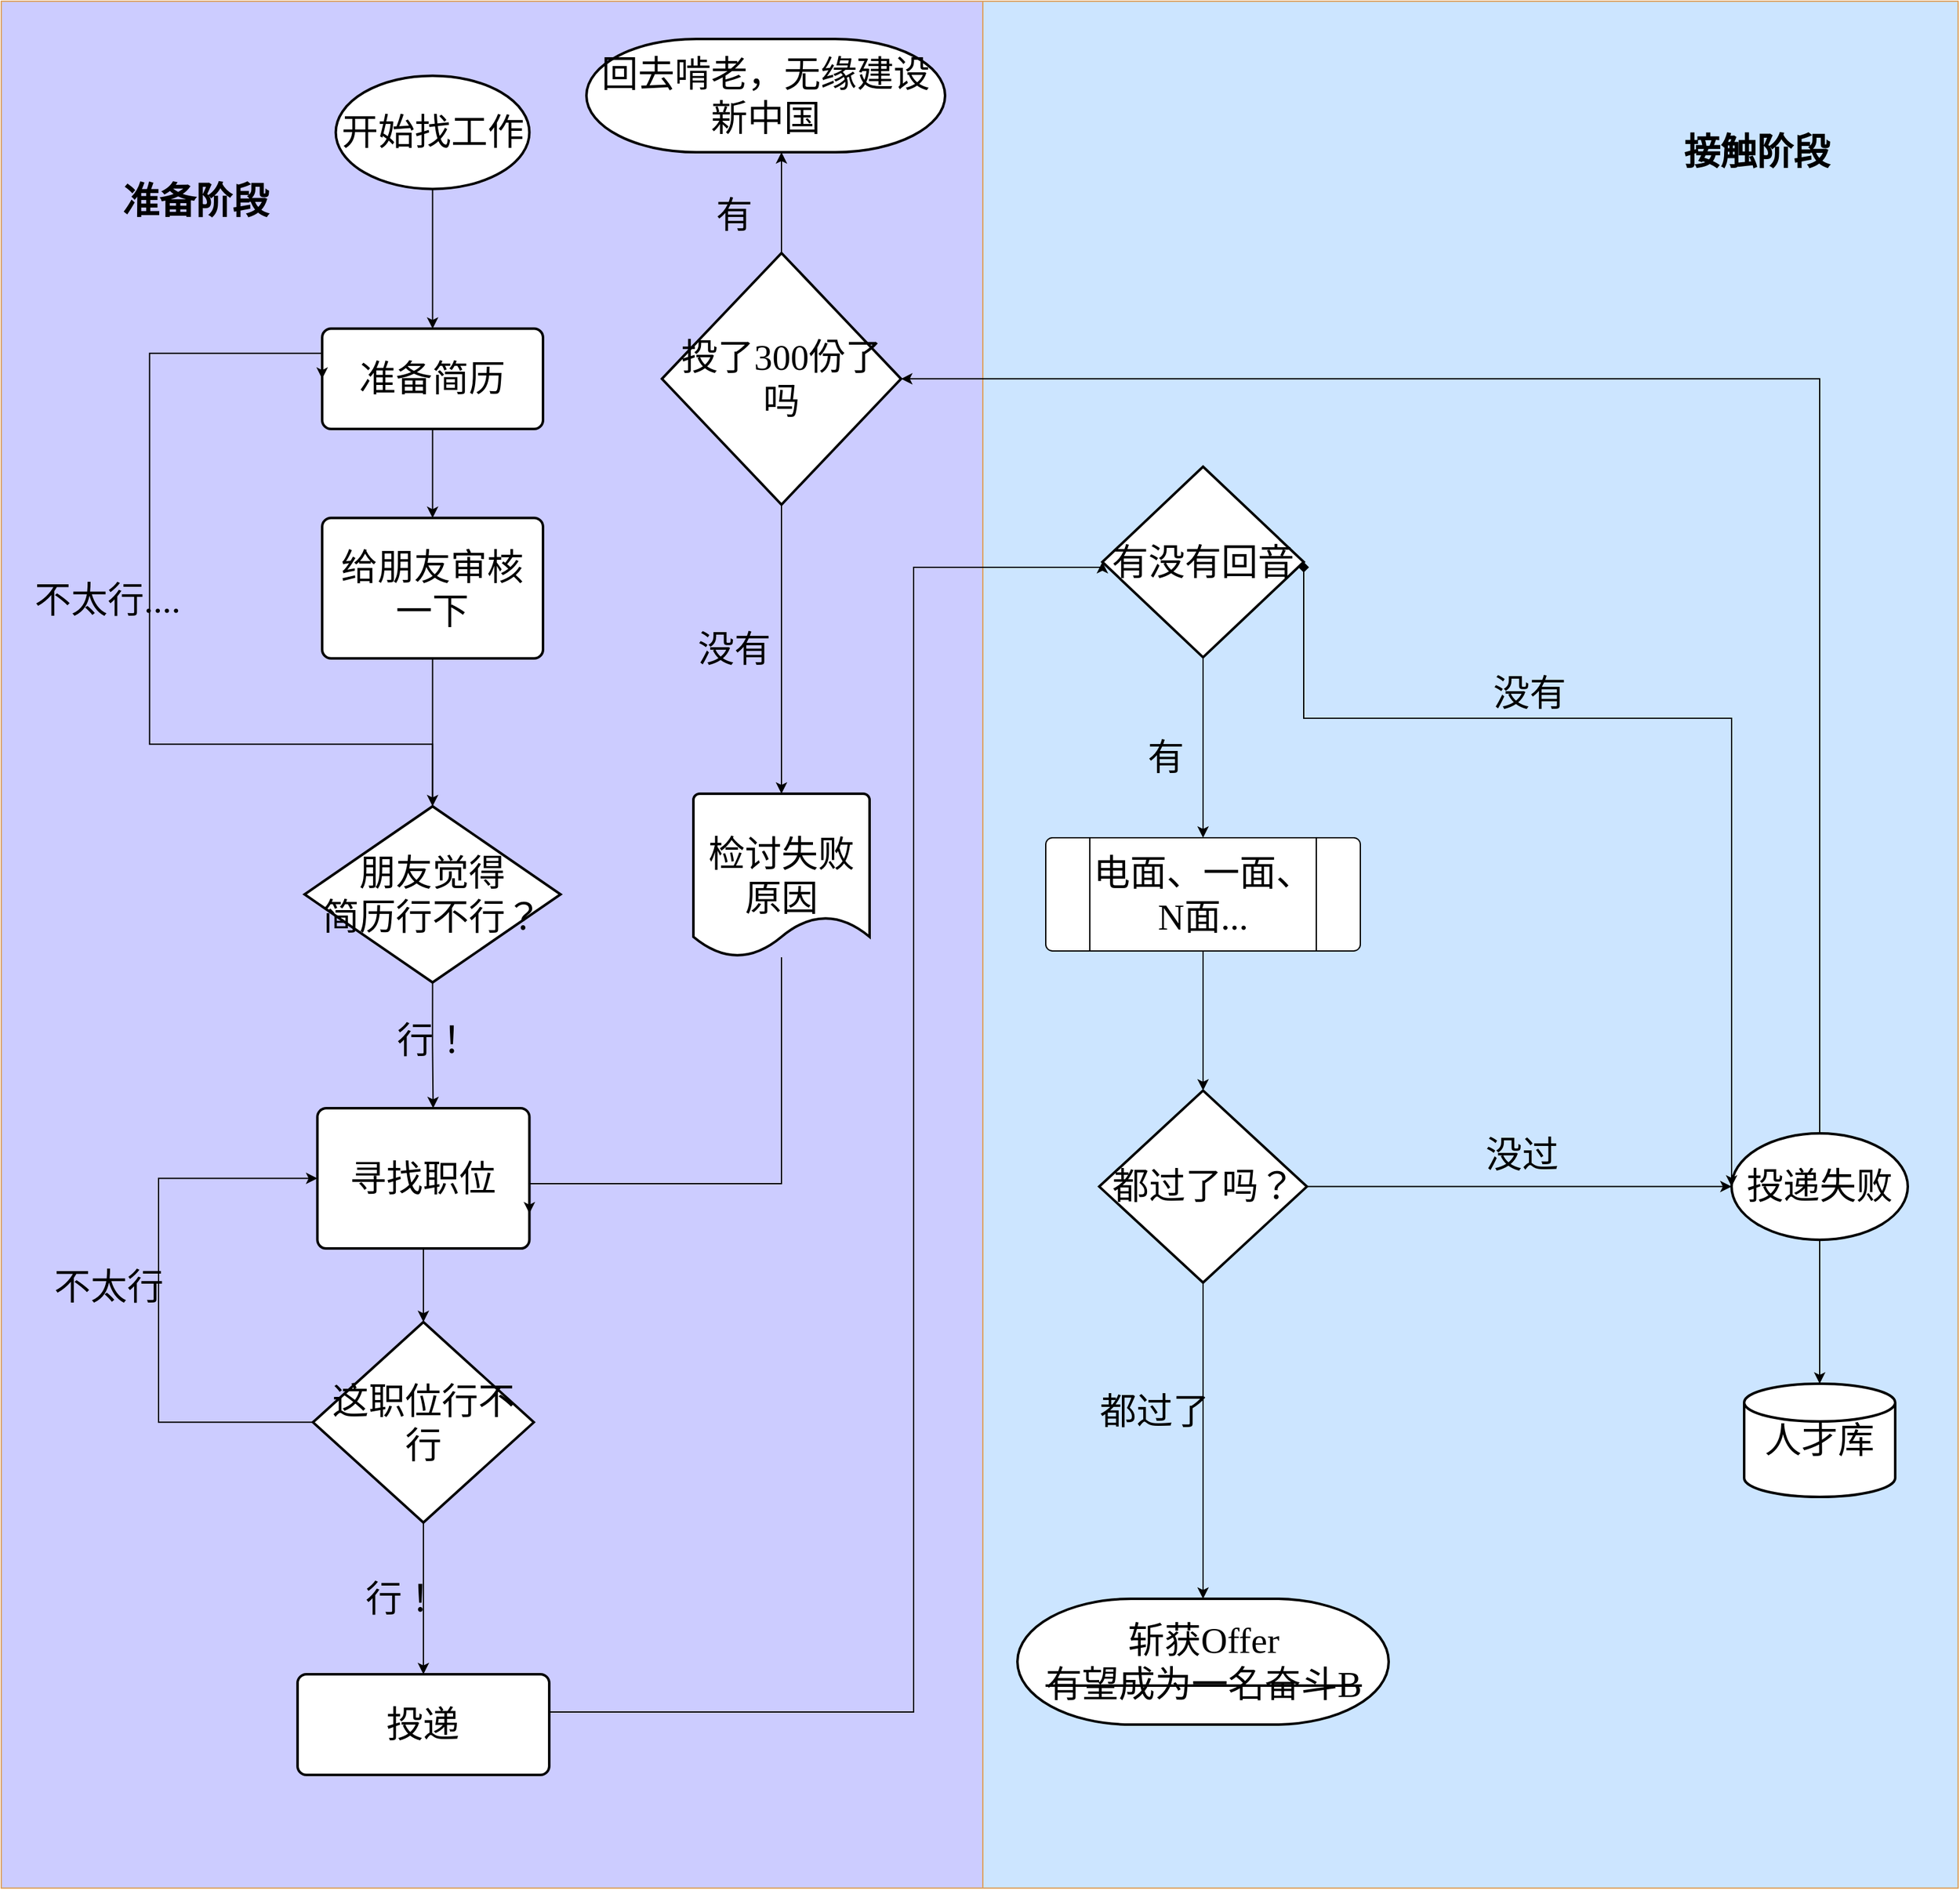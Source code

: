 <mxfile version="13.6.2" type="github">
  <diagram id="C5RBs43oDa-KdzZeNtuy" name="Page-1">
    <mxGraphModel dx="4701" dy="2889" grid="1" gridSize="10" guides="1" tooltips="1" connect="1" arrows="1" fold="1" page="1" pageScale="1" pageWidth="827" pageHeight="1169" math="0" shadow="0">
      <root>
        <mxCell id="WIyWlLk6GJQsqaUBKTNV-0" />
        <mxCell id="WIyWlLk6GJQsqaUBKTNV-1" parent="WIyWlLk6GJQsqaUBKTNV-0" />
        <mxCell id="NFNQKHVkb_bmbVsBZRoB-101" value="" style="group;fontSize=29;" vertex="1" connectable="0" parent="WIyWlLk6GJQsqaUBKTNV-1">
          <mxGeometry x="-1605" y="-20" width="1555" height="1500" as="geometry" />
        </mxCell>
        <mxCell id="NFNQKHVkb_bmbVsBZRoB-70" value="" style="rounded=0;whiteSpace=wrap;html=1;labelBackgroundColor=none;sketch=0;strokeColor=#DDA15E;fontFamily=Georgia;fontSize=29;fontColor=#000000;fillColor=#CCE5FF;movable=0;" vertex="1" parent="NFNQKHVkb_bmbVsBZRoB-101">
          <mxGeometry x="780" width="775" height="1500" as="geometry" />
        </mxCell>
        <mxCell id="NFNQKHVkb_bmbVsBZRoB-67" value="" style="rounded=0;whiteSpace=wrap;html=1;sketch=0;strokeColor=#DDA15E;fontColor=#FEFAE0;fillColor=#CCCCFF;movable=0;fontSize=29;fontFamily=Georgia;" vertex="1" parent="NFNQKHVkb_bmbVsBZRoB-101">
          <mxGeometry width="780" height="1500" as="geometry" />
        </mxCell>
        <mxCell id="ZqWD20Xh-i8jmS281j4s-14" value="斩获Offer&lt;br style=&quot;font-size: 29px;&quot;&gt;&lt;span style=&quot;font-size: 29px;&quot;&gt;&lt;strike style=&quot;font-size: 29px;&quot;&gt;有望成为一名奋斗B&lt;/strike&gt;&lt;/span&gt;" style="strokeWidth=2;html=1;shape=mxgraph.flowchart.terminator;whiteSpace=wrap;fontSize=29;fontFamily=Georgia;" parent="NFNQKHVkb_bmbVsBZRoB-101" vertex="1">
          <mxGeometry x="807.5" y="1270" width="295" height="100" as="geometry" />
        </mxCell>
        <mxCell id="ZqWD20Xh-i8jmS281j4s-13" value="人才库" style="strokeWidth=2;html=1;shape=mxgraph.flowchart.database;whiteSpace=wrap;fontSize=29;verticalAlign=middle;labelPosition=center;verticalLabelPosition=middle;align=center;fontFamily=Georgia;" parent="NFNQKHVkb_bmbVsBZRoB-101" vertex="1">
          <mxGeometry x="1385" y="1099" width="120" height="90" as="geometry" />
        </mxCell>
        <mxCell id="NFNQKHVkb_bmbVsBZRoB-13" value="有没有回音" style="strokeWidth=2;html=1;shape=mxgraph.flowchart.decision;whiteSpace=wrap;fontSize=29;fontFamily=Georgia;" vertex="1" parent="NFNQKHVkb_bmbVsBZRoB-101">
          <mxGeometry x="875" y="370" width="160" height="151.55" as="geometry" />
        </mxCell>
        <mxCell id="NFNQKHVkb_bmbVsBZRoB-25" value="都过了" style="rounded=0;orthogonalLoop=1;jettySize=auto;html=1;fontSize=29;entryX=0.5;entryY=0;entryDx=0;entryDy=0;entryPerimeter=0;labelBackgroundColor=none;fontFamily=Georgia;" edge="1" parent="NFNQKHVkb_bmbVsBZRoB-101" source="NFNQKHVkb_bmbVsBZRoB-20" target="ZqWD20Xh-i8jmS281j4s-14">
          <mxGeometry x="0.002" y="-46" relative="1" as="geometry">
            <mxPoint x="965" y="960" as="targetPoint" />
            <mxPoint x="7" y="-24" as="offset" />
          </mxGeometry>
        </mxCell>
        <mxCell id="NFNQKHVkb_bmbVsBZRoB-20" value="都过了吗？" style="strokeWidth=2;html=1;shape=mxgraph.flowchart.decision;whiteSpace=wrap;fontSize=29;fontFamily=Georgia;" vertex="1" parent="NFNQKHVkb_bmbVsBZRoB-101">
          <mxGeometry x="872.5" y="865.95" width="165" height="152.7" as="geometry" />
        </mxCell>
        <mxCell id="NFNQKHVkb_bmbVsBZRoB-29" value="回去啃老，无缘建设新中国" style="strokeWidth=2;html=1;shape=mxgraph.flowchart.terminator;whiteSpace=wrap;fontSize=29;fontFamily=Georgia;" vertex="1" parent="NFNQKHVkb_bmbVsBZRoB-101">
          <mxGeometry x="465" y="30" width="285" height="90" as="geometry" />
        </mxCell>
        <mxCell id="NFNQKHVkb_bmbVsBZRoB-93" value="有" style="edgeStyle=elbowEdgeStyle;rounded=0;sketch=0;orthogonalLoop=1;jettySize=auto;html=1;labelBackgroundColor=none;strokeColor=#000000;fillColor=#BC6C25;fontFamily=Georgia;fontSize=29;fontColor=#000000;" edge="1" parent="NFNQKHVkb_bmbVsBZRoB-101" source="NFNQKHVkb_bmbVsBZRoB-32" target="NFNQKHVkb_bmbVsBZRoB-29">
          <mxGeometry y="40" relative="1" as="geometry">
            <mxPoint x="2" y="10" as="offset" />
          </mxGeometry>
        </mxCell>
        <mxCell id="NFNQKHVkb_bmbVsBZRoB-32" value="投了300份了吗" style="strokeWidth=2;html=1;shape=mxgraph.flowchart.decision;whiteSpace=wrap;fontSize=29;fontFamily=Georgia;" vertex="1" parent="NFNQKHVkb_bmbVsBZRoB-101">
          <mxGeometry x="525" y="200.15" width="190" height="200" as="geometry" />
        </mxCell>
        <mxCell id="ZqWD20Xh-i8jmS281j4s-0" value="开始找工作" style="strokeWidth=2;html=1;shape=mxgraph.flowchart.start_1;whiteSpace=wrap;fontSize=29;fontFamily=Georgia;" parent="NFNQKHVkb_bmbVsBZRoB-101" vertex="1">
          <mxGeometry x="265.81" y="59.23" width="153.88" height="90" as="geometry" />
        </mxCell>
        <mxCell id="ZqWD20Xh-i8jmS281j4s-3" style="edgeStyle=orthogonalEdgeStyle;rounded=0;orthogonalLoop=1;jettySize=auto;html=1;entryX=0.5;entryY=0;entryDx=0;entryDy=0;fontSize=29;fontFamily=Georgia;" parent="NFNQKHVkb_bmbVsBZRoB-101" source="ZqWD20Xh-i8jmS281j4s-0" target="ZqWD20Xh-i8jmS281j4s-1" edge="1">
          <mxGeometry relative="1" as="geometry" />
        </mxCell>
        <mxCell id="NFNQKHVkb_bmbVsBZRoB-11" value="投递" style="rounded=1;whiteSpace=wrap;html=1;absoluteArcSize=1;arcSize=14;strokeWidth=2;fontSize=29;fontFamily=Georgia;" vertex="1" parent="NFNQKHVkb_bmbVsBZRoB-101">
          <mxGeometry x="235.45" y="1330" width="200" height="80" as="geometry" />
        </mxCell>
        <mxCell id="NFNQKHVkb_bmbVsBZRoB-30" style="edgeStyle=orthogonalEdgeStyle;rounded=0;orthogonalLoop=1;jettySize=auto;html=1;entryX=0;entryY=0.5;entryDx=0;entryDy=0;entryPerimeter=0;fontSize=29;exitX=1;exitY=0.5;exitDx=0;exitDy=0;fontFamily=Georgia;" edge="1" parent="NFNQKHVkb_bmbVsBZRoB-101" source="NFNQKHVkb_bmbVsBZRoB-11" target="NFNQKHVkb_bmbVsBZRoB-13">
          <mxGeometry relative="1" as="geometry">
            <Array as="points">
              <mxPoint x="436" y="1360" />
              <mxPoint x="725" y="1360" />
              <mxPoint x="725" y="450" />
              <mxPoint x="875" y="450" />
            </Array>
          </mxGeometry>
        </mxCell>
        <mxCell id="NFNQKHVkb_bmbVsBZRoB-12" value="行！" style="edgeStyle=orthogonalEdgeStyle;rounded=0;orthogonalLoop=1;jettySize=auto;html=1;entryX=0.5;entryY=0;entryDx=0;entryDy=0;fontSize=29;labelBackgroundColor=none;fontFamily=Georgia;" edge="1" parent="NFNQKHVkb_bmbVsBZRoB-101" source="NFNQKHVkb_bmbVsBZRoB-4" target="NFNQKHVkb_bmbVsBZRoB-11">
          <mxGeometry x="0.008" y="-17" relative="1" as="geometry">
            <mxPoint as="offset" />
          </mxGeometry>
        </mxCell>
        <mxCell id="NFNQKHVkb_bmbVsBZRoB-28" value="检讨失败原因" style="strokeWidth=2;html=1;shape=mxgraph.flowchart.document2;whiteSpace=wrap;size=0.25;fontSize=29;fontFamily=Georgia;" vertex="1" parent="NFNQKHVkb_bmbVsBZRoB-101">
          <mxGeometry x="550" y="630" width="140" height="130" as="geometry" />
        </mxCell>
        <mxCell id="NFNQKHVkb_bmbVsBZRoB-94" value="没有" style="edgeStyle=elbowEdgeStyle;rounded=0;sketch=0;orthogonalLoop=1;jettySize=auto;html=1;entryX=0.5;entryY=0;entryDx=0;entryDy=0;entryPerimeter=0;labelBackgroundColor=none;strokeColor=#000000;fillColor=#BC6C25;fontFamily=Georgia;fontSize=29;fontColor=#000000;exitX=0.5;exitY=1;exitDx=0;exitDy=0;exitPerimeter=0;" edge="1" parent="NFNQKHVkb_bmbVsBZRoB-101" source="NFNQKHVkb_bmbVsBZRoB-32" target="NFNQKHVkb_bmbVsBZRoB-28">
          <mxGeometry y="-38" relative="1" as="geometry">
            <Array as="points">
              <mxPoint x="620" y="450" />
              <mxPoint x="633" y="400" />
            </Array>
            <mxPoint as="offset" />
          </mxGeometry>
        </mxCell>
        <mxCell id="NFNQKHVkb_bmbVsBZRoB-68" value="&lt;span style=&quot;font-size: 29px;&quot;&gt;准备阶段&lt;/span&gt;" style="text;html=1;strokeColor=none;fillColor=none;align=center;verticalAlign=middle;whiteSpace=wrap;rounded=0;labelBackgroundColor=none;sketch=0;fontSize=29;fontFamily=Georgia;fontStyle=1" vertex="1" parent="NFNQKHVkb_bmbVsBZRoB-101">
          <mxGeometry x="84" y="149.23" width="141" height="20" as="geometry" />
        </mxCell>
        <mxCell id="NFNQKHVkb_bmbVsBZRoB-71" value="接触阶段" style="text;html=1;strokeColor=none;fillColor=none;align=center;verticalAlign=middle;whiteSpace=wrap;rounded=0;labelBackgroundColor=none;sketch=0;fontFamily=Georgia;fontSize=29;fontColor=#000000;fontStyle=1" vertex="1" parent="NFNQKHVkb_bmbVsBZRoB-101">
          <mxGeometry x="1335" y="110" width="120" height="20" as="geometry" />
        </mxCell>
        <mxCell id="ZqWD20Xh-i8jmS281j4s-1" value="准备简历" style="rounded=1;whiteSpace=wrap;html=1;absoluteArcSize=1;arcSize=14;strokeWidth=2;fontSize=29;fontFamily=Georgia;" parent="NFNQKHVkb_bmbVsBZRoB-101" vertex="1">
          <mxGeometry x="255.003" y="260.311" width="175.497" height="79.686" as="geometry" />
        </mxCell>
        <mxCell id="ZqWD20Xh-i8jmS281j4s-15" value="给朋友审核一下" style="rounded=1;whiteSpace=wrap;html=1;absoluteArcSize=1;arcSize=14;strokeWidth=2;fontSize=29;fontFamily=Georgia;" parent="NFNQKHVkb_bmbVsBZRoB-101" vertex="1">
          <mxGeometry x="255.003" y="410.769" width="175.497" height="111.561" as="geometry" />
        </mxCell>
        <mxCell id="ZqWD20Xh-i8jmS281j4s-9" style="edgeStyle=orthogonalEdgeStyle;rounded=0;orthogonalLoop=1;jettySize=auto;html=1;entryX=0.5;entryY=0;entryDx=0;entryDy=0;fontSize=29;fontFamily=Georgia;" parent="NFNQKHVkb_bmbVsBZRoB-101" source="ZqWD20Xh-i8jmS281j4s-1" edge="1" target="ZqWD20Xh-i8jmS281j4s-15">
          <mxGeometry relative="1" as="geometry">
            <mxPoint x="433.742" y="447.185" as="targetPoint" />
          </mxGeometry>
        </mxCell>
        <mxCell id="rwsjK8wrvo-BfNU32ZgP-2" style="edgeStyle=orthogonalEdgeStyle;rounded=0;orthogonalLoop=1;jettySize=auto;html=1;entryX=0;entryY=0.5;entryDx=0;entryDy=0;fontSize=29;fontFamily=Georgia;" parent="NFNQKHVkb_bmbVsBZRoB-101" source="rwsjK8wrvo-BfNU32ZgP-0" target="ZqWD20Xh-i8jmS281j4s-1" edge="1">
          <mxGeometry relative="1" as="geometry">
            <Array as="points">
              <mxPoint x="117.848" y="590.62" />
              <mxPoint x="117.848" y="279.844" />
            </Array>
          </mxGeometry>
        </mxCell>
        <mxCell id="NFNQKHVkb_bmbVsBZRoB-0" value="不太行...." style="edgeLabel;html=1;align=center;verticalAlign=middle;resizable=0;points=[];fontSize=29;labelBackgroundColor=none;fontFamily=Georgia;" vertex="1" connectable="0" parent="rwsjK8wrvo-BfNU32ZgP-2">
          <mxGeometry x="0.066" y="-1" relative="1" as="geometry">
            <mxPoint x="-34.75" y="6.55" as="offset" />
          </mxGeometry>
        </mxCell>
        <mxCell id="rwsjK8wrvo-BfNU32ZgP-0" value="朋友觉得&lt;br style=&quot;font-size: 29px;&quot;&gt;简历行不行？" style="strokeWidth=2;html=1;shape=mxgraph.flowchart.decision;whiteSpace=wrap;fontSize=29;fontFamily=Georgia;" parent="NFNQKHVkb_bmbVsBZRoB-101" vertex="1">
          <mxGeometry x="241.04" y="640" width="203.42" height="140" as="geometry" />
        </mxCell>
        <mxCell id="rwsjK8wrvo-BfNU32ZgP-1" style="edgeStyle=orthogonalEdgeStyle;rounded=0;orthogonalLoop=1;jettySize=auto;html=1;entryX=0.5;entryY=0;entryDx=0;entryDy=0;entryPerimeter=0;fontSize=29;fontFamily=Georgia;" parent="NFNQKHVkb_bmbVsBZRoB-101" source="ZqWD20Xh-i8jmS281j4s-15" target="rwsjK8wrvo-BfNU32ZgP-0" edge="1">
          <mxGeometry relative="1" as="geometry" />
        </mxCell>
        <mxCell id="NFNQKHVkb_bmbVsBZRoB-3" value="&lt;font style=&quot;font-size: 29px;&quot;&gt;寻找职位&lt;/font&gt;" style="rounded=1;whiteSpace=wrap;html=1;absoluteArcSize=1;arcSize=14;strokeWidth=2;fontSize=29;fontFamily=Georgia;" vertex="1" parent="NFNQKHVkb_bmbVsBZRoB-101">
          <mxGeometry x="251.213" y="879.997" width="168.477" height="111.561" as="geometry" />
        </mxCell>
        <mxCell id="NFNQKHVkb_bmbVsBZRoB-99" style="edgeStyle=elbowEdgeStyle;rounded=0;sketch=0;orthogonalLoop=1;jettySize=auto;html=1;entryX=1;entryY=0.75;entryDx=0;entryDy=0;labelBackgroundColor=none;strokeColor=#000000;fillColor=#BC6C25;fontFamily=Georgia;fontSize=29;fontColor=#000000;elbow=vertical;" edge="1" parent="NFNQKHVkb_bmbVsBZRoB-101" source="NFNQKHVkb_bmbVsBZRoB-28" target="NFNQKHVkb_bmbVsBZRoB-3">
          <mxGeometry relative="1" as="geometry">
            <Array as="points">
              <mxPoint x="525" y="940" />
            </Array>
          </mxGeometry>
        </mxCell>
        <mxCell id="NFNQKHVkb_bmbVsBZRoB-1" value="行！" style="edgeStyle=orthogonalEdgeStyle;rounded=0;orthogonalLoop=1;jettySize=auto;html=1;exitX=0.5;exitY=1;exitDx=0;exitDy=0;exitPerimeter=0;fontSize=29;labelBackgroundColor=none;entryX=0.546;entryY=0;entryDx=0;entryDy=0;entryPerimeter=0;fontFamily=Georgia;" edge="1" parent="NFNQKHVkb_bmbVsBZRoB-101" source="rwsjK8wrvo-BfNU32ZgP-0" target="NFNQKHVkb_bmbVsBZRoB-3">
          <mxGeometry x="0.528" y="29" relative="1" as="geometry">
            <mxPoint x="433.742" y="781.867" as="targetPoint" />
            <mxPoint x="-29" y="-30" as="offset" />
          </mxGeometry>
        </mxCell>
        <mxCell id="NFNQKHVkb_bmbVsBZRoB-6" value="不太行" style="rounded=0;orthogonalLoop=1;jettySize=auto;html=1;entryX=0;entryY=0.5;entryDx=0;entryDy=0;fontSize=29;labelBackgroundColor=none;edgeStyle=elbowEdgeStyle;fontFamily=Georgia;" edge="1" parent="NFNQKHVkb_bmbVsBZRoB-101" source="NFNQKHVkb_bmbVsBZRoB-4" target="NFNQKHVkb_bmbVsBZRoB-3">
          <mxGeometry x="0.044" y="40" relative="1" as="geometry">
            <mxPoint x="188.046" y="957.176" as="targetPoint" />
            <Array as="points">
              <mxPoint x="125" y="980" />
              <mxPoint x="225" y="970" />
            </Array>
            <mxPoint y="1" as="offset" />
          </mxGeometry>
        </mxCell>
        <mxCell id="NFNQKHVkb_bmbVsBZRoB-4" value="这职位行不行" style="strokeWidth=2;html=1;shape=mxgraph.flowchart.decision;whiteSpace=wrap;fontSize=29;fontFamily=Georgia;" vertex="1" parent="NFNQKHVkb_bmbVsBZRoB-101">
          <mxGeometry x="247.703" y="1049.998" width="175.497" height="159.372" as="geometry" />
        </mxCell>
        <mxCell id="NFNQKHVkb_bmbVsBZRoB-5" style="edgeStyle=orthogonalEdgeStyle;rounded=0;orthogonalLoop=1;jettySize=auto;html=1;entryX=0.5;entryY=0;entryDx=0;entryDy=0;entryPerimeter=0;fontSize=29;fontFamily=Georgia;" edge="1" parent="NFNQKHVkb_bmbVsBZRoB-101" source="NFNQKHVkb_bmbVsBZRoB-3" target="NFNQKHVkb_bmbVsBZRoB-4">
          <mxGeometry relative="1" as="geometry" />
        </mxCell>
        <mxCell id="NFNQKHVkb_bmbVsBZRoB-88" style="rounded=0;sketch=0;orthogonalLoop=1;jettySize=auto;elbow=vertical;html=1;labelBackgroundColor=none;fillColor=#BC6C25;fontFamily=Georgia;fontSize=29;fontColor=#000000;exitX=0.5;exitY=1;exitDx=0;exitDy=0;exitPerimeter=0;" edge="1" parent="NFNQKHVkb_bmbVsBZRoB-101" source="NFNQKHVkb_bmbVsBZRoB-80" target="ZqWD20Xh-i8jmS281j4s-13">
          <mxGeometry relative="1" as="geometry" />
        </mxCell>
        <mxCell id="NFNQKHVkb_bmbVsBZRoB-90" style="edgeStyle=elbowEdgeStyle;rounded=0;sketch=0;orthogonalLoop=1;jettySize=auto;html=1;entryX=1;entryY=0.5;entryDx=0;entryDy=0;entryPerimeter=0;labelBackgroundColor=none;strokeColor=#000000;fillColor=#BC6C25;fontFamily=Georgia;fontSize=29;fontColor=#000000;" edge="1" parent="NFNQKHVkb_bmbVsBZRoB-101" source="NFNQKHVkb_bmbVsBZRoB-80" target="NFNQKHVkb_bmbVsBZRoB-32">
          <mxGeometry relative="1" as="geometry">
            <Array as="points">
              <mxPoint x="1445" y="450" />
              <mxPoint x="1305" y="550" />
              <mxPoint x="1305" y="460" />
            </Array>
          </mxGeometry>
        </mxCell>
        <mxCell id="NFNQKHVkb_bmbVsBZRoB-80" value="投递失败" style="strokeWidth=2;html=1;shape=mxgraph.flowchart.start_1;whiteSpace=wrap;fontSize=29;fontFamily=Georgia;" vertex="1" parent="NFNQKHVkb_bmbVsBZRoB-101">
          <mxGeometry x="1375" y="900" width="140" height="84.61" as="geometry" />
        </mxCell>
        <mxCell id="NFNQKHVkb_bmbVsBZRoB-57" value="没有" style="edgeStyle=elbowEdgeStyle;rounded=0;sketch=0;jumpStyle=gap;orthogonalLoop=1;jettySize=auto;elbow=vertical;html=1;startArrow=diamond;startFill=1;fontSize=29;exitX=1;exitY=0.5;exitDx=0;exitDy=0;exitPerimeter=0;labelBackgroundColor=none;entryX=0;entryY=0.5;entryDx=0;entryDy=0;entryPerimeter=0;fontFamily=Georgia;" edge="1" parent="NFNQKHVkb_bmbVsBZRoB-101" source="NFNQKHVkb_bmbVsBZRoB-13" target="NFNQKHVkb_bmbVsBZRoB-80">
          <mxGeometry x="-0.275" y="20" relative="1" as="geometry">
            <mxPoint x="1255" y="400" as="targetPoint" />
            <Array as="points">
              <mxPoint x="1195" y="570" />
              <mxPoint x="1065" y="280" />
              <mxPoint x="1075" y="190" />
              <mxPoint x="1030" y="290" />
            </Array>
            <mxPoint as="offset" />
          </mxGeometry>
        </mxCell>
        <mxCell id="NFNQKHVkb_bmbVsBZRoB-98" style="edgeStyle=none;rounded=0;sketch=0;orthogonalLoop=1;jettySize=auto;html=1;exitX=0.5;exitY=1;exitDx=0;exitDy=0;entryX=0.5;entryY=0;entryDx=0;entryDy=0;entryPerimeter=0;labelBackgroundColor=none;strokeColor=#000000;fillColor=#BC6C25;fontFamily=Georgia;fontSize=29;fontColor=#000000;" edge="1" parent="NFNQKHVkb_bmbVsBZRoB-101" source="NFNQKHVkb_bmbVsBZRoB-97" target="NFNQKHVkb_bmbVsBZRoB-20">
          <mxGeometry relative="1" as="geometry" />
        </mxCell>
        <mxCell id="NFNQKHVkb_bmbVsBZRoB-97" value="电面、一面、N面..." style="verticalLabelPosition=middle;verticalAlign=middle;html=1;shape=process;whiteSpace=wrap;rounded=1;size=0.14;arcSize=6;labelBackgroundColor=none;sketch=0;fontFamily=Georgia;fontSize=29;labelPosition=center;align=center;labelBorderColor=none;" vertex="1" parent="NFNQKHVkb_bmbVsBZRoB-101">
          <mxGeometry x="830" y="665" width="250" height="90" as="geometry" />
        </mxCell>
        <mxCell id="NFNQKHVkb_bmbVsBZRoB-96" value="没过" style="edgeStyle=none;rounded=0;sketch=0;orthogonalLoop=1;jettySize=auto;html=1;labelBackgroundColor=none;strokeColor=#000000;fillColor=#BC6C25;fontFamily=Georgia;fontSize=29;fontColor=#000000;" edge="1" parent="NFNQKHVkb_bmbVsBZRoB-101" source="NFNQKHVkb_bmbVsBZRoB-20" target="NFNQKHVkb_bmbVsBZRoB-80">
          <mxGeometry x="0.009" y="25" relative="1" as="geometry">
            <mxPoint as="offset" />
          </mxGeometry>
        </mxCell>
        <mxCell id="NFNQKHVkb_bmbVsBZRoB-16" value="有" style="edgeStyle=orthogonalEdgeStyle;rounded=0;orthogonalLoop=1;jettySize=auto;html=1;fontSize=29;entryX=0.5;entryY=0;entryDx=0;entryDy=0;labelBackgroundColor=none;fontFamily=Georgia;" edge="1" parent="NFNQKHVkb_bmbVsBZRoB-101" source="NFNQKHVkb_bmbVsBZRoB-13" target="NFNQKHVkb_bmbVsBZRoB-97">
          <mxGeometry x="0.111" y="-30" relative="1" as="geometry">
            <mxPoint x="970.0" y="605" as="targetPoint" />
            <mxPoint as="offset" />
          </mxGeometry>
        </mxCell>
      </root>
    </mxGraphModel>
  </diagram>
</mxfile>
